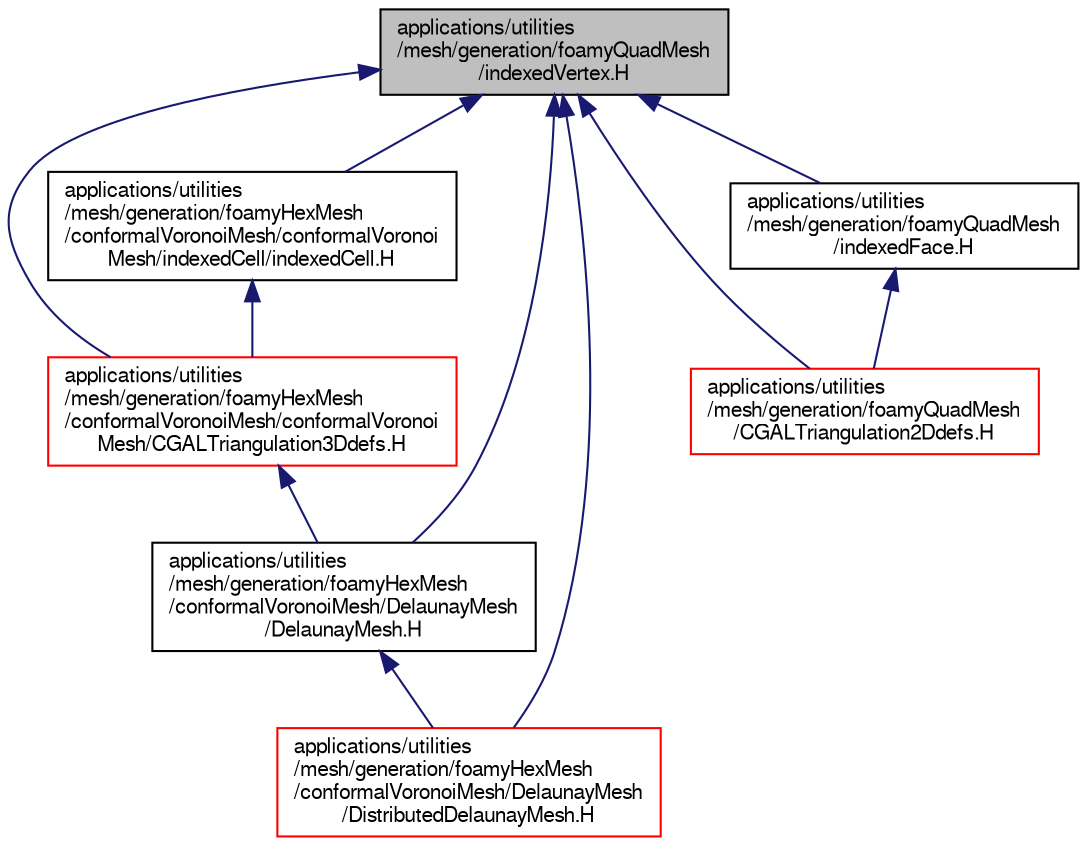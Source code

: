 digraph "applications/utilities/mesh/generation/foamyQuadMesh/indexedVertex.H"
{
  bgcolor="transparent";
  edge [fontname="FreeSans",fontsize="10",labelfontname="FreeSans",labelfontsize="10"];
  node [fontname="FreeSans",fontsize="10",shape=record];
  Node3 [label="applications/utilities\l/mesh/generation/foamyQuadMesh\l/indexedVertex.H",height=0.2,width=0.4,color="black", fillcolor="grey75", style="filled", fontcolor="black"];
  Node3 -> Node4 [dir="back",color="midnightblue",fontsize="10",style="solid",fontname="FreeSans"];
  Node4 [label="applications/utilities\l/mesh/generation/foamyHexMesh\l/conformalVoronoiMesh/conformalVoronoi\lMesh/CGALTriangulation3Ddefs.H",height=0.2,width=0.4,color="red",URL="$a18170.html",tooltip="CGAL data structures used for 3D Delaunay meshing. "];
  Node4 -> Node27 [dir="back",color="midnightblue",fontsize="10",style="solid",fontname="FreeSans"];
  Node27 [label="applications/utilities\l/mesh/generation/foamyHexMesh\l/conformalVoronoiMesh/DelaunayMesh\l/DelaunayMesh.H",height=0.2,width=0.4,color="black",URL="$a18293.html"];
  Node27 -> Node25 [dir="back",color="midnightblue",fontsize="10",style="solid",fontname="FreeSans"];
  Node25 [label="applications/utilities\l/mesh/generation/foamyHexMesh\l/conformalVoronoiMesh/DelaunayMesh\l/DistributedDelaunayMesh.H",height=0.2,width=0.4,color="red",URL="$a18305.html"];
  Node3 -> Node29 [dir="back",color="midnightblue",fontsize="10",style="solid",fontname="FreeSans"];
  Node29 [label="applications/utilities\l/mesh/generation/foamyHexMesh\l/conformalVoronoiMesh/conformalVoronoi\lMesh/indexedCell/indexedCell.H",height=0.2,width=0.4,color="black",URL="$a18224.html"];
  Node29 -> Node4 [dir="back",color="midnightblue",fontsize="10",style="solid",fontname="FreeSans"];
  Node3 -> Node27 [dir="back",color="midnightblue",fontsize="10",style="solid",fontname="FreeSans"];
  Node3 -> Node25 [dir="back",color="midnightblue",fontsize="10",style="solid",fontname="FreeSans"];
  Node3 -> Node30 [dir="back",color="midnightblue",fontsize="10",style="solid",fontname="FreeSans"];
  Node30 [label="applications/utilities\l/mesh/generation/foamyQuadMesh\l/CGALTriangulation2Ddefs.H",height=0.2,width=0.4,color="red",URL="$a18443.html",tooltip="CGAL data structures used for 2D Delaunay meshing. "];
  Node3 -> Node33 [dir="back",color="midnightblue",fontsize="10",style="solid",fontname="FreeSans"];
  Node33 [label="applications/utilities\l/mesh/generation/foamyQuadMesh\l/indexedFace.H",height=0.2,width=0.4,color="black",URL="$a18473.html"];
  Node33 -> Node30 [dir="back",color="midnightblue",fontsize="10",style="solid",fontname="FreeSans"];
}
